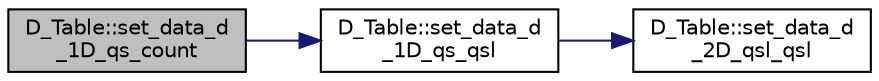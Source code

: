 digraph "D_Table::set_data_d_1D_qs_count"
{
 // LATEX_PDF_SIZE
  edge [fontname="Helvetica",fontsize="10",labelfontname="Helvetica",labelfontsize="10"];
  node [fontname="Helvetica",fontsize="10",shape=record];
  rankdir="LR";
  Node1 [label="D_Table::set_data_d\l_1D_qs_count",height=0.2,width=0.4,color="black", fillcolor="grey75", style="filled", fontcolor="black",tooltip=" "];
  Node1 -> Node2 [color="midnightblue",fontsize="10",style="solid"];
  Node2 [label="D_Table::set_data_d\l_1D_qs_qsl",height=0.2,width=0.4,color="black", fillcolor="white", style="filled",URL="$class_d___table.html#af9c8fd6e59f83ed5daa65d146d76055c",tooltip=" "];
  Node2 -> Node3 [color="midnightblue",fontsize="10",style="solid"];
  Node3 [label="D_Table::set_data_d\l_2D_qsl_qsl",height=0.2,width=0.4,color="black", fillcolor="white", style="filled",URL="$class_d___table.html#a779b19bf561f42b1eee1834ec2ea2f01",tooltip=" "];
}
